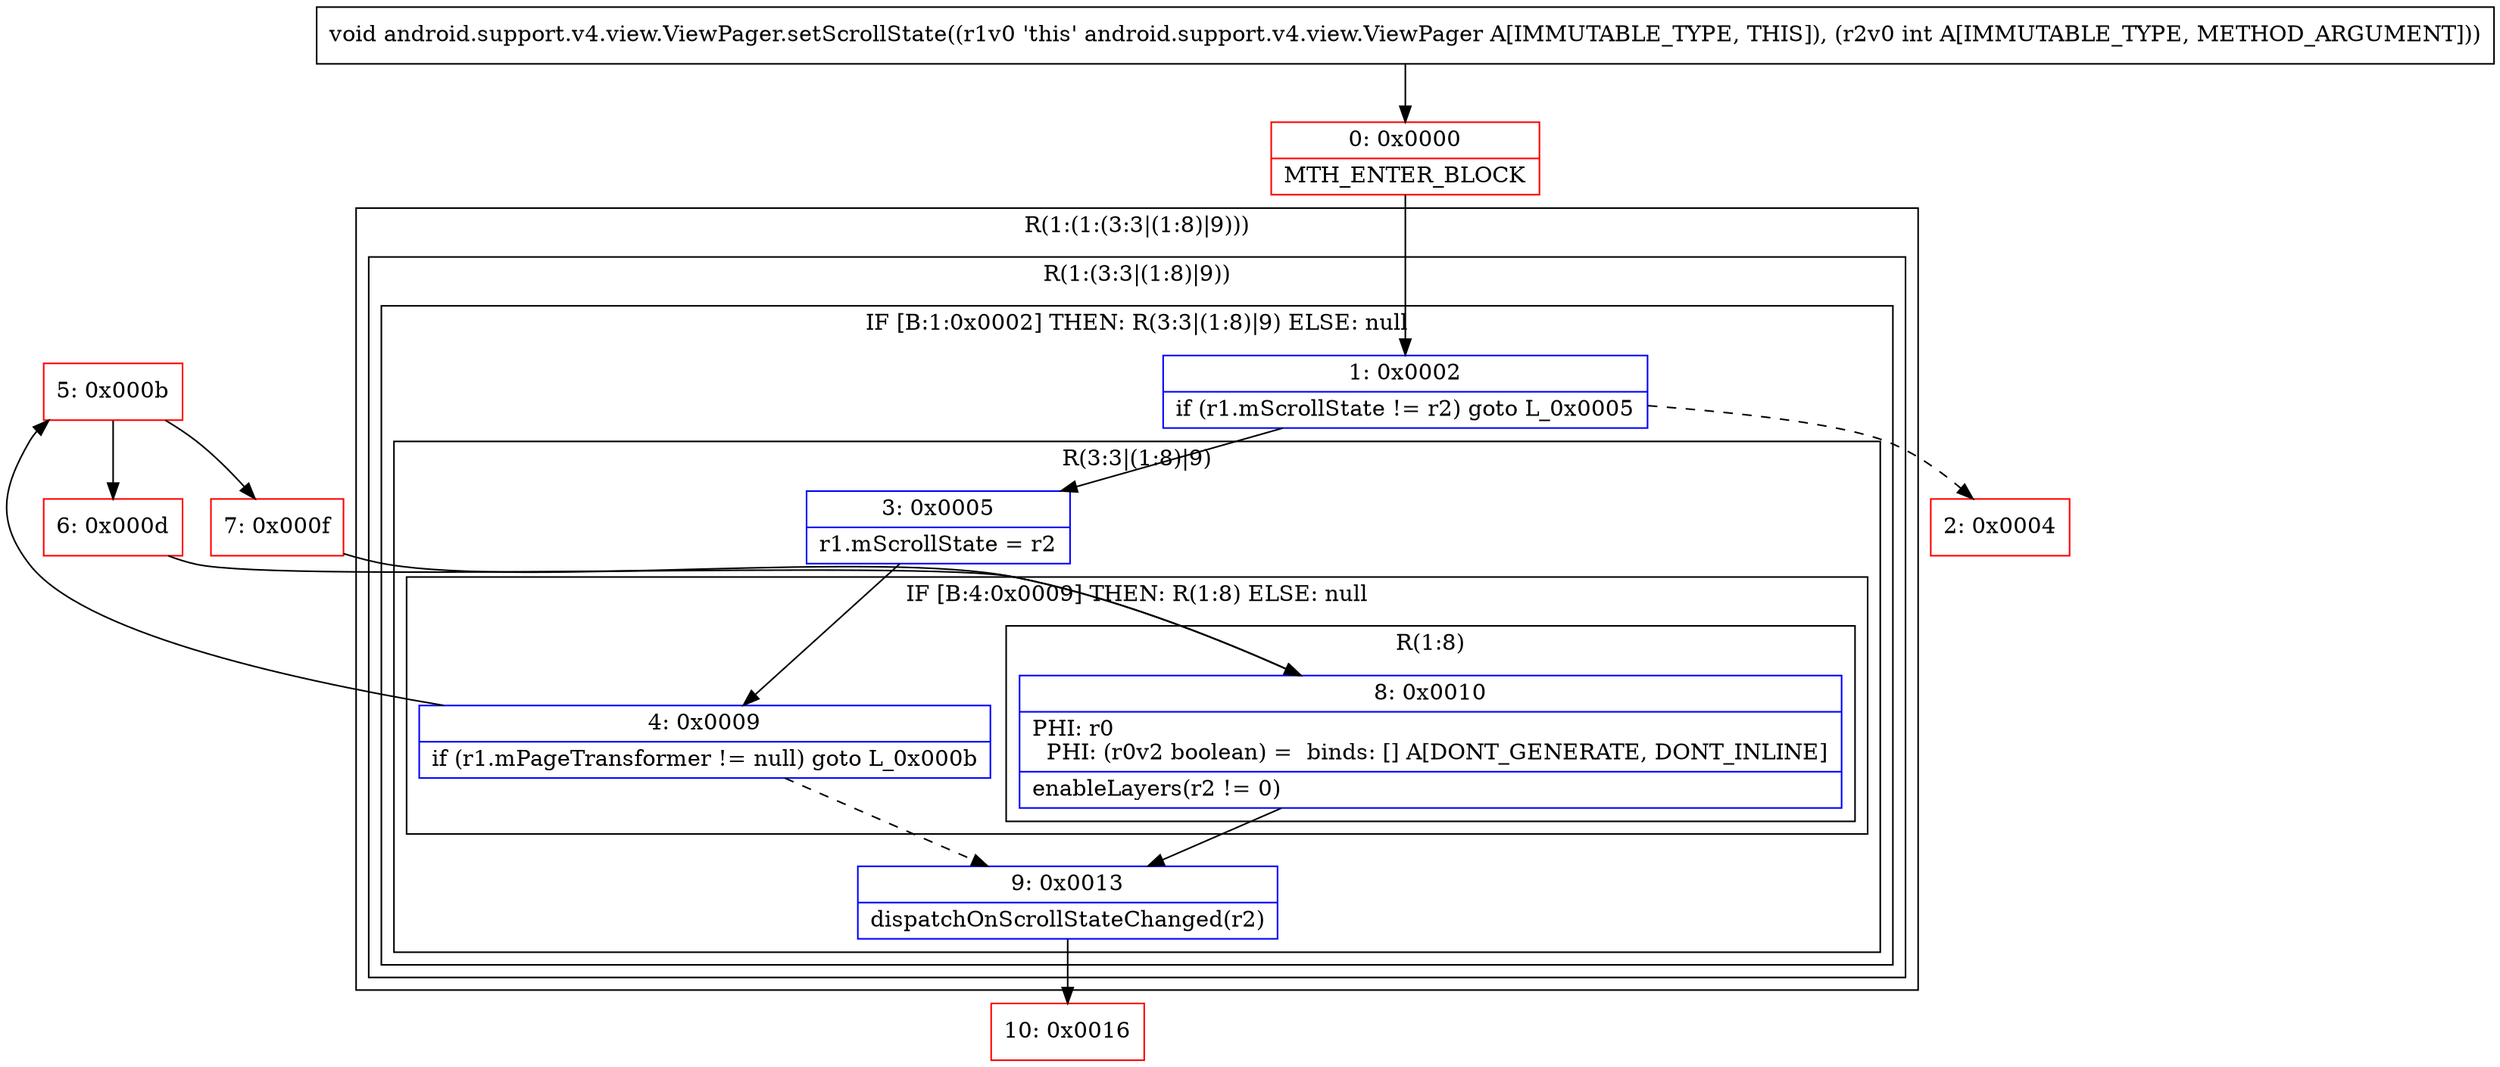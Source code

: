 digraph "CFG forandroid.support.v4.view.ViewPager.setScrollState(I)V" {
subgraph cluster_Region_1238201828 {
label = "R(1:(1:(3:3|(1:8)|9)))";
node [shape=record,color=blue];
subgraph cluster_Region_1186538053 {
label = "R(1:(3:3|(1:8)|9))";
node [shape=record,color=blue];
subgraph cluster_IfRegion_1445141221 {
label = "IF [B:1:0x0002] THEN: R(3:3|(1:8)|9) ELSE: null";
node [shape=record,color=blue];
Node_1 [shape=record,label="{1\:\ 0x0002|if (r1.mScrollState != r2) goto L_0x0005\l}"];
subgraph cluster_Region_999687804 {
label = "R(3:3|(1:8)|9)";
node [shape=record,color=blue];
Node_3 [shape=record,label="{3\:\ 0x0005|r1.mScrollState = r2\l}"];
subgraph cluster_IfRegion_433469119 {
label = "IF [B:4:0x0009] THEN: R(1:8) ELSE: null";
node [shape=record,color=blue];
Node_4 [shape=record,label="{4\:\ 0x0009|if (r1.mPageTransformer != null) goto L_0x000b\l}"];
subgraph cluster_Region_376607946 {
label = "R(1:8)";
node [shape=record,color=blue];
Node_8 [shape=record,label="{8\:\ 0x0010|PHI: r0 \l  PHI: (r0v2 boolean) =  binds: [] A[DONT_GENERATE, DONT_INLINE]\l|enableLayers(r2 != 0)\l}"];
}
}
Node_9 [shape=record,label="{9\:\ 0x0013|dispatchOnScrollStateChanged(r2)\l}"];
}
}
}
}
Node_0 [shape=record,color=red,label="{0\:\ 0x0000|MTH_ENTER_BLOCK\l}"];
Node_2 [shape=record,color=red,label="{2\:\ 0x0004}"];
Node_5 [shape=record,color=red,label="{5\:\ 0x000b}"];
Node_6 [shape=record,color=red,label="{6\:\ 0x000d}"];
Node_7 [shape=record,color=red,label="{7\:\ 0x000f}"];
Node_10 [shape=record,color=red,label="{10\:\ 0x0016}"];
MethodNode[shape=record,label="{void android.support.v4.view.ViewPager.setScrollState((r1v0 'this' android.support.v4.view.ViewPager A[IMMUTABLE_TYPE, THIS]), (r2v0 int A[IMMUTABLE_TYPE, METHOD_ARGUMENT])) }"];
MethodNode -> Node_0;
Node_1 -> Node_2[style=dashed];
Node_1 -> Node_3;
Node_3 -> Node_4;
Node_4 -> Node_5;
Node_4 -> Node_9[style=dashed];
Node_8 -> Node_9;
Node_9 -> Node_10;
Node_0 -> Node_1;
Node_5 -> Node_6;
Node_5 -> Node_7;
Node_6 -> Node_8;
Node_7 -> Node_8;
}

